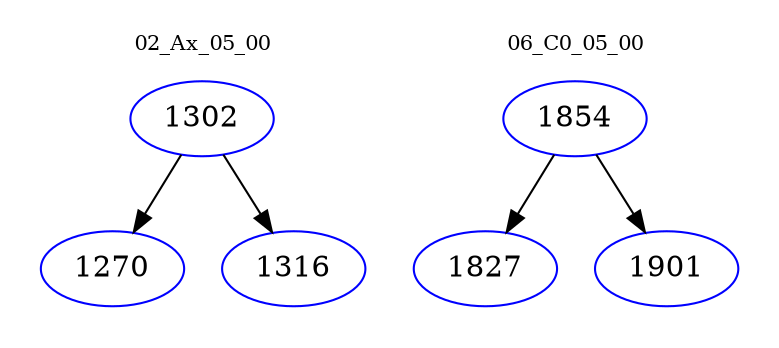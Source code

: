 digraph{
subgraph cluster_0 {
color = white
label = "02_Ax_05_00";
fontsize=10;
T0_1302 [label="1302", color="blue"]
T0_1302 -> T0_1270 [color="black"]
T0_1270 [label="1270", color="blue"]
T0_1302 -> T0_1316 [color="black"]
T0_1316 [label="1316", color="blue"]
}
subgraph cluster_1 {
color = white
label = "06_C0_05_00";
fontsize=10;
T1_1854 [label="1854", color="blue"]
T1_1854 -> T1_1827 [color="black"]
T1_1827 [label="1827", color="blue"]
T1_1854 -> T1_1901 [color="black"]
T1_1901 [label="1901", color="blue"]
}
}
